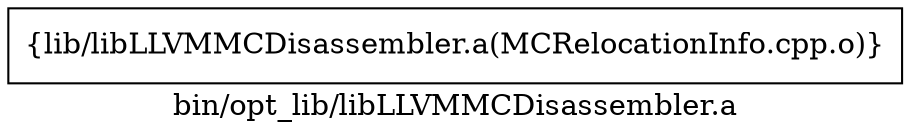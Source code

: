 digraph "bin/opt_lib/libLLVMMCDisassembler.a" {
	label="bin/opt_lib/libLLVMMCDisassembler.a";
	rankdir=LR;

	Node0x556ea26ce0d8 [shape=record,shape=box,group=0,label="{lib/libLLVMMCDisassembler.a(MCRelocationInfo.cpp.o)}"];
}
